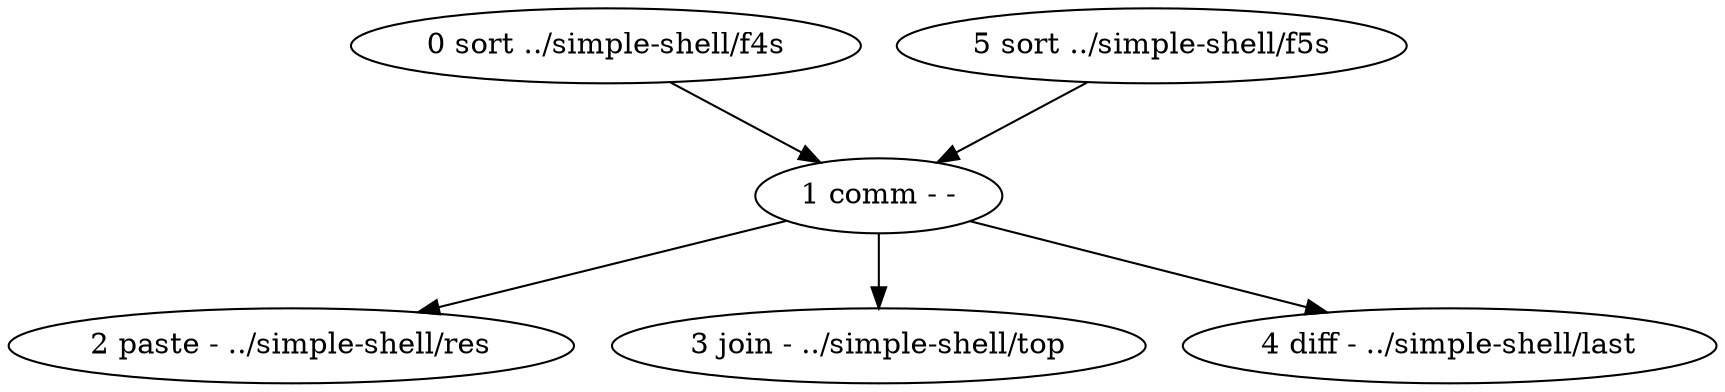 digraph {
	n0 [label="0 sort ../simple-shell/f4s"];
	n0 -> n1;
	n1 [label="1 comm - -"];
	n1 -> n2;
	n1 -> n3;
	n1 -> n4;
	n2 [label="2 paste - ../simple-shell/res"];
	n3 [label="3 join - ../simple-shell/top"];
	n4 [label="4 diff - ../simple-shell/last"];
	n5 [label="5 sort ../simple-shell/f5s"];
	n5 -> n1;
}